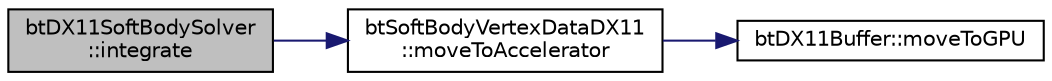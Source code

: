 digraph "btDX11SoftBodySolver::integrate"
{
  edge [fontname="Helvetica",fontsize="10",labelfontname="Helvetica",labelfontsize="10"];
  node [fontname="Helvetica",fontsize="10",shape=record];
  rankdir="LR";
  Node1 [label="btDX11SoftBodySolver\l::integrate",height=0.2,width=0.4,color="black", fillcolor="grey75", style="filled", fontcolor="black"];
  Node1 -> Node2 [color="midnightblue",fontsize="10",style="solid"];
  Node2 [label="btSoftBodyVertexDataDX11\l::moveToAccelerator",height=0.2,width=0.4,color="black", fillcolor="white", style="filled",URL="$classbt_soft_body_vertex_data_d_x11.html#ac12f0c144bc116e3a0e4c11fc0e55365"];
  Node2 -> Node3 [color="midnightblue",fontsize="10",style="solid"];
  Node3 [label="btDX11Buffer::moveToGPU",height=0.2,width=0.4,color="black", fillcolor="white", style="filled",URL="$classbt_d_x11_buffer.html#a6d374469254cb3c03d6e18d03ca8a23c"];
}
